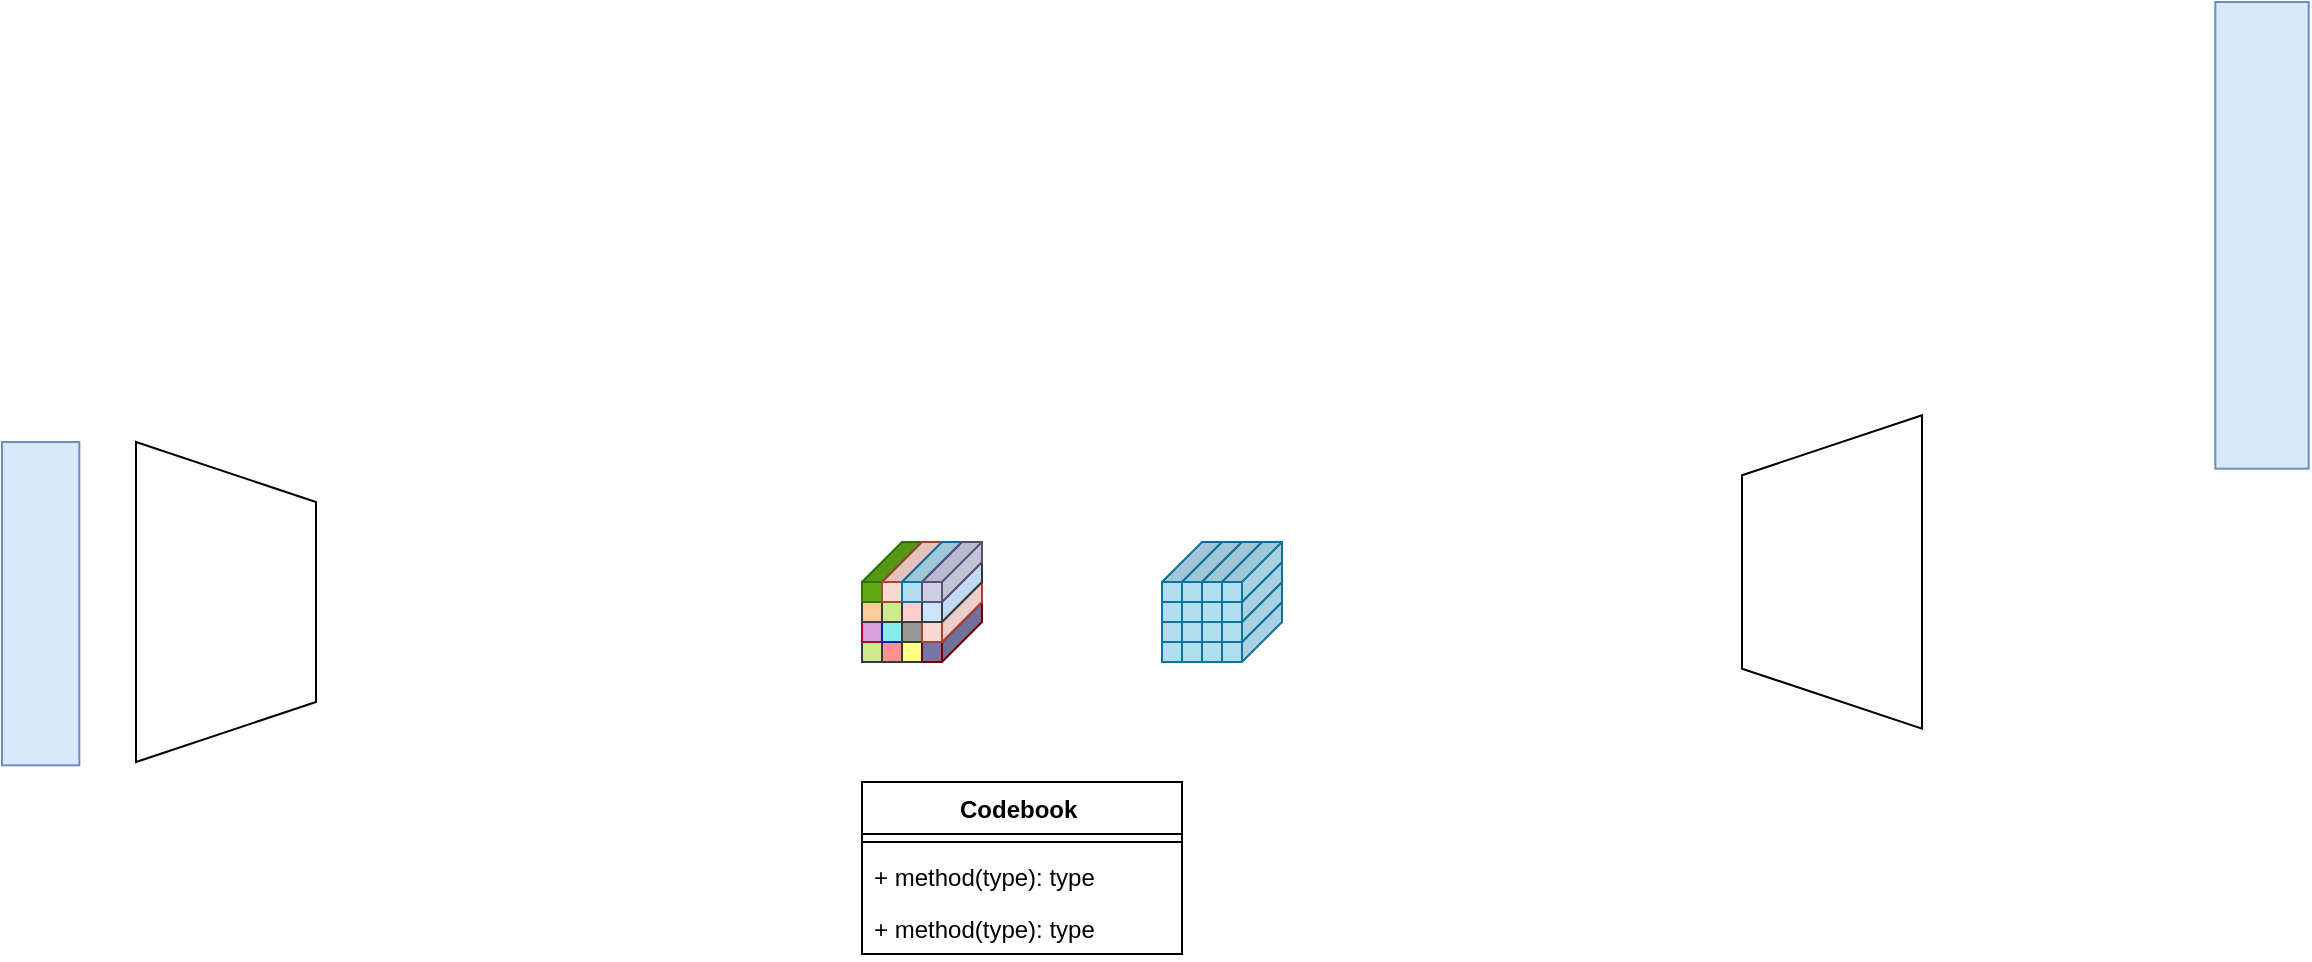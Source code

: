 <mxfile version="24.7.16">
  <diagram name="第 1 页" id="waEhGy4mV1J_fNP9d0TN">
    <mxGraphModel dx="2555" dy="915" grid="1" gridSize="10" guides="1" tooltips="1" connect="1" arrows="1" fold="1" page="1" pageScale="1" pageWidth="827" pageHeight="1169" math="0" shadow="0">
      <root>
        <mxCell id="0" />
        <mxCell id="1" parent="0" />
        <mxCell id="CBxzgTiTqZ6oNjmIBEPs-1" value="" style="rounded=0;whiteSpace=wrap;html=1;fillColor=#dae8fc;strokeColor=#6c8ebf;movable=1;resizable=1;rotatable=1;deletable=1;editable=1;locked=0;connectable=1;" parent="1" vertex="1">
          <mxGeometry x="-480" y="340" width="38.67" height="161.67" as="geometry" />
        </mxCell>
        <mxCell id="CBxzgTiTqZ6oNjmIBEPs-4" value="" style="rounded=0;whiteSpace=wrap;html=1;fillColor=#dae8fc;strokeColor=#6c8ebf;movable=1;resizable=1;rotatable=1;deletable=1;editable=1;locked=0;connectable=1;" parent="1" vertex="1">
          <mxGeometry x="626.663" y="120" width="46.667" height="233.333" as="geometry" />
        </mxCell>
        <mxCell id="lGV6flm8GxFOk3tL5XQB-1" value="" style="shape=trapezoid;perimeter=trapezoidPerimeter;whiteSpace=wrap;html=1;fixedSize=1;direction=south;movable=1;resizable=1;rotatable=1;deletable=1;editable=1;locked=0;connectable=1;size=30;flipH=1;" vertex="1" parent="1">
          <mxGeometry x="390" y="326.66" width="90" height="156.67" as="geometry" />
        </mxCell>
        <mxCell id="lGV6flm8GxFOk3tL5XQB-4" value="" style="shape=trapezoid;perimeter=trapezoidPerimeter;whiteSpace=wrap;html=1;fixedSize=1;direction=south;movable=1;resizable=1;rotatable=1;deletable=1;editable=1;locked=0;connectable=1;size=30;flipH=0;" vertex="1" parent="1">
          <mxGeometry x="-413" y="340" width="90" height="160" as="geometry" />
        </mxCell>
        <mxCell id="lGV6flm8GxFOk3tL5XQB-6" value="" style="group" vertex="1" connectable="0" parent="1">
          <mxGeometry x="-50" y="390" width="60" height="60" as="geometry" />
        </mxCell>
        <mxCell id="CBxzgTiTqZ6oNjmIBEPs-41" value="" style="shape=cube;whiteSpace=wrap;html=1;boundedLbl=1;backgroundOutline=1;darkOpacity=0.05;darkOpacity2=0.1;size=20;rotation=90;fillColor=#cdeb8b;strokeColor=#36393d;aspect=fixed;movable=1;resizable=1;rotatable=1;deletable=1;editable=1;locked=0;connectable=1;container=0;" parent="lGV6flm8GxFOk3tL5XQB-6" vertex="1">
          <mxGeometry y="30" width="30" height="30" as="geometry" />
        </mxCell>
        <mxCell id="CBxzgTiTqZ6oNjmIBEPs-42" value="" style="shape=cube;whiteSpace=wrap;html=1;boundedLbl=1;backgroundOutline=1;darkOpacity=0.05;darkOpacity2=0.1;size=20;rotation=90;fillColor=#FF9191;strokeColor=#36393d;aspect=fixed;movable=1;resizable=1;rotatable=1;deletable=1;editable=1;locked=0;connectable=1;container=0;" parent="lGV6flm8GxFOk3tL5XQB-6" vertex="1">
          <mxGeometry x="10" y="30" width="30" height="30" as="geometry" />
        </mxCell>
        <mxCell id="CBxzgTiTqZ6oNjmIBEPs-43" value="" style="shape=cube;whiteSpace=wrap;html=1;boundedLbl=1;backgroundOutline=1;darkOpacity=0.05;darkOpacity2=0.1;size=20;rotation=90;fillColor=#ffff88;strokeColor=#36393d;aspect=fixed;movable=1;resizable=1;rotatable=1;deletable=1;editable=1;locked=0;connectable=1;container=0;" parent="lGV6flm8GxFOk3tL5XQB-6" vertex="1">
          <mxGeometry x="20" y="30" width="30" height="30" as="geometry" />
        </mxCell>
        <mxCell id="CBxzgTiTqZ6oNjmIBEPs-44" value="" style="shape=cube;whiteSpace=wrap;html=1;boundedLbl=1;backgroundOutline=1;darkOpacity=0.05;darkOpacity2=0.1;size=20;rotation=90;fillColor=#7875A2;strokeColor=#6F0000;fontColor=#ffffff;aspect=fixed;movable=1;resizable=1;rotatable=1;deletable=1;editable=1;locked=0;connectable=1;container=0;" parent="lGV6flm8GxFOk3tL5XQB-6" vertex="1">
          <mxGeometry x="30" y="30" width="30" height="30" as="geometry" />
        </mxCell>
        <mxCell id="CBxzgTiTqZ6oNjmIBEPs-45" value="" style="shape=cube;whiteSpace=wrap;html=1;boundedLbl=1;backgroundOutline=1;darkOpacity=0.05;darkOpacity2=0.1;size=20;rotation=90;fillColor=#D6A0D8;strokeColor=#A50040;fontColor=#ffffff;aspect=fixed;movable=1;resizable=1;rotatable=1;deletable=1;editable=1;locked=0;connectable=1;container=0;" parent="lGV6flm8GxFOk3tL5XQB-6" vertex="1">
          <mxGeometry y="20" width="30" height="30" as="geometry" />
        </mxCell>
        <mxCell id="CBxzgTiTqZ6oNjmIBEPs-46" value="" style="shape=cube;whiteSpace=wrap;html=1;boundedLbl=1;backgroundOutline=1;darkOpacity=0.05;darkOpacity2=0.1;size=20;rotation=90;fillColor=#88ECEF;fontColor=#ffffff;strokeColor=#001DBC;aspect=fixed;movable=1;resizable=1;rotatable=1;deletable=1;editable=1;locked=0;connectable=1;container=0;" parent="lGV6flm8GxFOk3tL5XQB-6" vertex="1">
          <mxGeometry x="10" y="20" width="30" height="30" as="geometry" />
        </mxCell>
        <mxCell id="CBxzgTiTqZ6oNjmIBEPs-47" value="" style="shape=cube;whiteSpace=wrap;html=1;boundedLbl=1;backgroundOutline=1;darkOpacity=0.05;darkOpacity2=0.1;size=20;rotation=90;fillColor=#969696;strokeColor=#36393d;aspect=fixed;movable=1;resizable=1;rotatable=1;deletable=1;editable=1;locked=0;connectable=1;container=0;" parent="lGV6flm8GxFOk3tL5XQB-6" vertex="1">
          <mxGeometry x="20" y="20" width="30" height="30" as="geometry" />
        </mxCell>
        <mxCell id="CBxzgTiTqZ6oNjmIBEPs-48" value="" style="shape=cube;whiteSpace=wrap;html=1;boundedLbl=1;backgroundOutline=1;darkOpacity=0.05;darkOpacity2=0.1;size=20;rotation=90;fillColor=#fad9d5;strokeColor=#ae4132;aspect=fixed;movable=1;resizable=1;rotatable=1;deletable=1;editable=1;locked=0;connectable=1;container=0;" parent="lGV6flm8GxFOk3tL5XQB-6" vertex="1">
          <mxGeometry x="30" y="20" width="30" height="30" as="geometry" />
        </mxCell>
        <mxCell id="CBxzgTiTqZ6oNjmIBEPs-29" value="" style="shape=cube;whiteSpace=wrap;html=1;boundedLbl=1;backgroundOutline=1;darkOpacity=0.05;darkOpacity2=0.1;size=20;rotation=90;fillColor=#ffcc99;strokeColor=#36393d;aspect=fixed;movable=1;resizable=1;rotatable=1;deletable=1;editable=1;locked=0;connectable=1;container=0;" parent="lGV6flm8GxFOk3tL5XQB-6" vertex="1">
          <mxGeometry y="10" width="30" height="30" as="geometry" />
        </mxCell>
        <mxCell id="CBxzgTiTqZ6oNjmIBEPs-30" value="" style="shape=cube;whiteSpace=wrap;html=1;boundedLbl=1;backgroundOutline=1;darkOpacity=0.05;darkOpacity2=0.1;size=20;rotation=90;fillColor=#cdeb8b;strokeColor=#36393d;aspect=fixed;movable=1;resizable=1;rotatable=1;deletable=1;editable=1;locked=0;connectable=1;container=0;" parent="lGV6flm8GxFOk3tL5XQB-6" vertex="1">
          <mxGeometry x="10" y="10" width="30" height="30" as="geometry" />
        </mxCell>
        <mxCell id="CBxzgTiTqZ6oNjmIBEPs-31" value="" style="shape=cube;whiteSpace=wrap;html=1;boundedLbl=1;backgroundOutline=1;darkOpacity=0.05;darkOpacity2=0.1;size=20;rotation=90;fillColor=#ffcccc;strokeColor=#36393d;aspect=fixed;movable=1;resizable=1;rotatable=1;deletable=1;editable=1;locked=0;connectable=1;container=0;" parent="lGV6flm8GxFOk3tL5XQB-6" vertex="1">
          <mxGeometry x="20" y="10" width="30" height="30" as="geometry" />
        </mxCell>
        <mxCell id="CBxzgTiTqZ6oNjmIBEPs-32" value="" style="shape=cube;whiteSpace=wrap;html=1;boundedLbl=1;backgroundOutline=1;darkOpacity=0.05;darkOpacity2=0.1;size=20;rotation=90;fillColor=#cce5ff;strokeColor=#36393d;aspect=fixed;movable=1;resizable=1;rotatable=1;deletable=1;editable=1;locked=0;connectable=1;container=0;" parent="lGV6flm8GxFOk3tL5XQB-6" vertex="1">
          <mxGeometry x="30" y="10" width="30" height="30" as="geometry" />
        </mxCell>
        <mxCell id="CBxzgTiTqZ6oNjmIBEPs-22" value="" style="shape=cube;whiteSpace=wrap;html=1;boundedLbl=1;backgroundOutline=1;darkOpacity=0.05;darkOpacity2=0.1;size=20;rotation=90;fillColor=#60a917;fontColor=#ffffff;strokeColor=#2D7600;aspect=fixed;movable=1;resizable=1;rotatable=1;deletable=1;editable=1;locked=0;connectable=1;container=0;" parent="lGV6flm8GxFOk3tL5XQB-6" vertex="1">
          <mxGeometry width="30" height="30" as="geometry" />
        </mxCell>
        <mxCell id="CBxzgTiTqZ6oNjmIBEPs-26" value="" style="shape=cube;whiteSpace=wrap;html=1;boundedLbl=1;backgroundOutline=1;darkOpacity=0.05;darkOpacity2=0.1;size=20;rotation=90;fillColor=#fad9d5;strokeColor=#ae4132;aspect=fixed;movable=1;resizable=1;rotatable=1;deletable=1;editable=1;locked=0;connectable=1;container=0;" parent="lGV6flm8GxFOk3tL5XQB-6" vertex="1">
          <mxGeometry x="10" width="30" height="30" as="geometry" />
        </mxCell>
        <mxCell id="CBxzgTiTqZ6oNjmIBEPs-27" value="" style="shape=cube;whiteSpace=wrap;html=1;boundedLbl=1;backgroundOutline=1;darkOpacity=0.05;darkOpacity2=0.1;size=20;rotation=90;fillColor=#b1ddf0;strokeColor=#10739e;aspect=fixed;movable=1;resizable=1;rotatable=1;deletable=1;editable=1;locked=0;connectable=1;container=0;" parent="lGV6flm8GxFOk3tL5XQB-6" vertex="1">
          <mxGeometry x="20" width="30" height="30" as="geometry" />
        </mxCell>
        <mxCell id="CBxzgTiTqZ6oNjmIBEPs-28" value="" style="shape=cube;whiteSpace=wrap;html=1;boundedLbl=1;backgroundOutline=1;darkOpacity=0.05;darkOpacity2=0.1;size=20;rotation=90;fillColor=#d0cee2;strokeColor=#56517e;aspect=fixed;movable=1;resizable=1;rotatable=1;deletable=1;editable=1;locked=0;connectable=1;container=0;" parent="lGV6flm8GxFOk3tL5XQB-6" vertex="1">
          <mxGeometry x="30" width="30" height="30" as="geometry" />
        </mxCell>
        <mxCell id="lGV6flm8GxFOk3tL5XQB-25" value="" style="shape=cube;whiteSpace=wrap;html=1;boundedLbl=1;backgroundOutline=1;darkOpacity=0.05;darkOpacity2=0.1;size=20;rotation=90;fillColor=#b1ddf0;strokeColor=#10739e;aspect=fixed;movable=1;resizable=1;rotatable=1;deletable=1;editable=1;locked=0;connectable=1;container=0;" vertex="1" parent="1">
          <mxGeometry x="100" y="420" width="30" height="30" as="geometry" />
        </mxCell>
        <mxCell id="lGV6flm8GxFOk3tL5XQB-26" value="" style="shape=cube;whiteSpace=wrap;html=1;boundedLbl=1;backgroundOutline=1;darkOpacity=0.05;darkOpacity2=0.1;size=20;rotation=90;fillColor=#b1ddf0;strokeColor=#10739e;aspect=fixed;movable=1;resizable=1;rotatable=1;deletable=1;editable=1;locked=0;connectable=1;container=0;" vertex="1" parent="1">
          <mxGeometry x="110" y="420" width="30" height="30" as="geometry" />
        </mxCell>
        <mxCell id="lGV6flm8GxFOk3tL5XQB-27" value="" style="shape=cube;whiteSpace=wrap;html=1;boundedLbl=1;backgroundOutline=1;darkOpacity=0.05;darkOpacity2=0.1;size=20;rotation=90;fillColor=#b1ddf0;strokeColor=#10739e;aspect=fixed;movable=1;resizable=1;rotatable=1;deletable=1;editable=1;locked=0;connectable=1;container=0;" vertex="1" parent="1">
          <mxGeometry x="120" y="420" width="30" height="30" as="geometry" />
        </mxCell>
        <mxCell id="lGV6flm8GxFOk3tL5XQB-28" value="" style="shape=cube;whiteSpace=wrap;html=1;boundedLbl=1;backgroundOutline=1;darkOpacity=0.05;darkOpacity2=0.1;size=20;rotation=90;fillColor=#b1ddf0;strokeColor=#10739e;aspect=fixed;movable=1;resizable=1;rotatable=1;deletable=1;editable=1;locked=0;connectable=1;container=0;" vertex="1" parent="1">
          <mxGeometry x="130" y="420" width="30" height="30" as="geometry" />
        </mxCell>
        <mxCell id="lGV6flm8GxFOk3tL5XQB-29" value="" style="shape=cube;whiteSpace=wrap;html=1;boundedLbl=1;backgroundOutline=1;darkOpacity=0.05;darkOpacity2=0.1;size=20;rotation=90;fillColor=#b1ddf0;strokeColor=#10739e;aspect=fixed;movable=1;resizable=1;rotatable=1;deletable=1;editable=1;locked=0;connectable=1;container=0;" vertex="1" parent="1">
          <mxGeometry x="100" y="410" width="30" height="30" as="geometry" />
        </mxCell>
        <mxCell id="lGV6flm8GxFOk3tL5XQB-30" value="" style="shape=cube;whiteSpace=wrap;html=1;boundedLbl=1;backgroundOutline=1;darkOpacity=0.05;darkOpacity2=0.1;size=20;rotation=90;fillColor=#b1ddf0;strokeColor=#10739e;aspect=fixed;movable=1;resizable=1;rotatable=1;deletable=1;editable=1;locked=0;connectable=1;container=0;" vertex="1" parent="1">
          <mxGeometry x="110" y="410" width="30" height="30" as="geometry" />
        </mxCell>
        <mxCell id="lGV6flm8GxFOk3tL5XQB-31" value="" style="shape=cube;whiteSpace=wrap;html=1;boundedLbl=1;backgroundOutline=1;darkOpacity=0.05;darkOpacity2=0.1;size=20;rotation=90;fillColor=#b1ddf0;strokeColor=#10739e;aspect=fixed;movable=1;resizable=1;rotatable=1;deletable=1;editable=1;locked=0;connectable=1;container=0;" vertex="1" parent="1">
          <mxGeometry x="120" y="410" width="30" height="30" as="geometry" />
        </mxCell>
        <mxCell id="lGV6flm8GxFOk3tL5XQB-32" value="" style="shape=cube;whiteSpace=wrap;html=1;boundedLbl=1;backgroundOutline=1;darkOpacity=0.05;darkOpacity2=0.1;size=20;rotation=90;fillColor=#b1ddf0;strokeColor=#10739e;aspect=fixed;movable=1;resizable=1;rotatable=1;deletable=1;editable=1;locked=0;connectable=1;container=0;" vertex="1" parent="1">
          <mxGeometry x="130" y="410" width="30" height="30" as="geometry" />
        </mxCell>
        <mxCell id="lGV6flm8GxFOk3tL5XQB-33" value="" style="shape=cube;whiteSpace=wrap;html=1;boundedLbl=1;backgroundOutline=1;darkOpacity=0.05;darkOpacity2=0.1;size=20;rotation=90;fillColor=#b1ddf0;strokeColor=#10739e;aspect=fixed;movable=1;resizable=1;rotatable=1;deletable=1;editable=1;locked=0;connectable=1;container=0;" vertex="1" parent="1">
          <mxGeometry x="100" y="400" width="30" height="30" as="geometry" />
        </mxCell>
        <mxCell id="lGV6flm8GxFOk3tL5XQB-34" value="" style="shape=cube;whiteSpace=wrap;html=1;boundedLbl=1;backgroundOutline=1;darkOpacity=0.05;darkOpacity2=0.1;size=20;rotation=90;fillColor=#b1ddf0;strokeColor=#10739e;aspect=fixed;movable=1;resizable=1;rotatable=1;deletable=1;editable=1;locked=0;connectable=1;container=0;" vertex="1" parent="1">
          <mxGeometry x="110" y="400" width="30" height="30" as="geometry" />
        </mxCell>
        <mxCell id="lGV6flm8GxFOk3tL5XQB-35" value="" style="shape=cube;whiteSpace=wrap;html=1;boundedLbl=1;backgroundOutline=1;darkOpacity=0.05;darkOpacity2=0.1;size=20;rotation=90;fillColor=#b1ddf0;strokeColor=#10739e;aspect=fixed;movable=1;resizable=1;rotatable=1;deletable=1;editable=1;locked=0;connectable=1;container=0;" vertex="1" parent="1">
          <mxGeometry x="120" y="400" width="30" height="30" as="geometry" />
        </mxCell>
        <mxCell id="lGV6flm8GxFOk3tL5XQB-36" value="" style="shape=cube;whiteSpace=wrap;html=1;boundedLbl=1;backgroundOutline=1;darkOpacity=0.05;darkOpacity2=0.1;size=20;rotation=90;fillColor=#b1ddf0;strokeColor=#10739e;aspect=fixed;movable=1;resizable=1;rotatable=1;deletable=1;editable=1;locked=0;connectable=1;container=0;" vertex="1" parent="1">
          <mxGeometry x="130" y="400" width="30" height="30" as="geometry" />
        </mxCell>
        <mxCell id="lGV6flm8GxFOk3tL5XQB-37" value="" style="shape=cube;whiteSpace=wrap;html=1;boundedLbl=1;backgroundOutline=1;darkOpacity=0.05;darkOpacity2=0.1;size=20;rotation=90;fillColor=#b1ddf0;strokeColor=#10739e;aspect=fixed;movable=1;resizable=1;rotatable=1;deletable=1;editable=1;locked=0;connectable=1;container=0;" vertex="1" parent="1">
          <mxGeometry x="100" y="390" width="30" height="30" as="geometry" />
        </mxCell>
        <mxCell id="lGV6flm8GxFOk3tL5XQB-38" value="" style="shape=cube;whiteSpace=wrap;html=1;boundedLbl=1;backgroundOutline=1;darkOpacity=0.05;darkOpacity2=0.1;size=20;rotation=90;fillColor=#b1ddf0;strokeColor=#10739e;aspect=fixed;movable=1;resizable=1;rotatable=1;deletable=1;editable=1;locked=0;connectable=1;container=0;" vertex="1" parent="1">
          <mxGeometry x="110" y="390" width="30" height="30" as="geometry" />
        </mxCell>
        <mxCell id="lGV6flm8GxFOk3tL5XQB-39" value="" style="shape=cube;whiteSpace=wrap;html=1;boundedLbl=1;backgroundOutline=1;darkOpacity=0.05;darkOpacity2=0.1;size=20;rotation=90;fillColor=#b1ddf0;strokeColor=#10739e;aspect=fixed;movable=1;resizable=1;rotatable=1;deletable=1;editable=1;locked=0;connectable=1;container=0;" vertex="1" parent="1">
          <mxGeometry x="120" y="390" width="30" height="30" as="geometry" />
        </mxCell>
        <mxCell id="lGV6flm8GxFOk3tL5XQB-40" value="" style="shape=cube;whiteSpace=wrap;html=1;boundedLbl=1;backgroundOutline=1;darkOpacity=0.05;darkOpacity2=0.1;size=20;rotation=90;fillColor=#b1ddf0;strokeColor=#10739e;aspect=fixed;movable=1;resizable=1;rotatable=1;deletable=1;editable=1;locked=0;connectable=1;container=0;" vertex="1" parent="1">
          <mxGeometry x="130" y="390" width="30" height="30" as="geometry" />
        </mxCell>
        <mxCell id="lGV6flm8GxFOk3tL5XQB-41" value="Codebook&amp;nbsp;" style="swimlane;fontStyle=1;align=center;verticalAlign=top;childLayout=stackLayout;horizontal=1;startSize=26;horizontalStack=0;resizeParent=1;resizeParentMax=0;resizeLast=0;collapsible=1;marginBottom=0;whiteSpace=wrap;html=1;" vertex="1" parent="1">
          <mxGeometry x="-50" y="510" width="160" height="86" as="geometry" />
        </mxCell>
        <mxCell id="lGV6flm8GxFOk3tL5XQB-43" value="" style="line;strokeWidth=1;fillColor=none;align=left;verticalAlign=middle;spacingTop=-1;spacingLeft=3;spacingRight=3;rotatable=0;labelPosition=right;points=[];portConstraint=eastwest;strokeColor=inherit;" vertex="1" parent="lGV6flm8GxFOk3tL5XQB-41">
          <mxGeometry y="26" width="160" height="8" as="geometry" />
        </mxCell>
        <mxCell id="lGV6flm8GxFOk3tL5XQB-44" value="+ method(type): type" style="text;strokeColor=none;fillColor=none;align=left;verticalAlign=top;spacingLeft=4;spacingRight=4;overflow=hidden;rotatable=0;points=[[0,0.5],[1,0.5]];portConstraint=eastwest;whiteSpace=wrap;html=1;" vertex="1" parent="lGV6flm8GxFOk3tL5XQB-41">
          <mxGeometry y="34" width="160" height="26" as="geometry" />
        </mxCell>
        <mxCell id="lGV6flm8GxFOk3tL5XQB-45" value="+ method(type): type" style="text;strokeColor=none;fillColor=none;align=left;verticalAlign=top;spacingLeft=4;spacingRight=4;overflow=hidden;rotatable=0;points=[[0,0.5],[1,0.5]];portConstraint=eastwest;whiteSpace=wrap;html=1;" vertex="1" parent="lGV6flm8GxFOk3tL5XQB-41">
          <mxGeometry y="60" width="160" height="26" as="geometry" />
        </mxCell>
      </root>
    </mxGraphModel>
  </diagram>
</mxfile>
